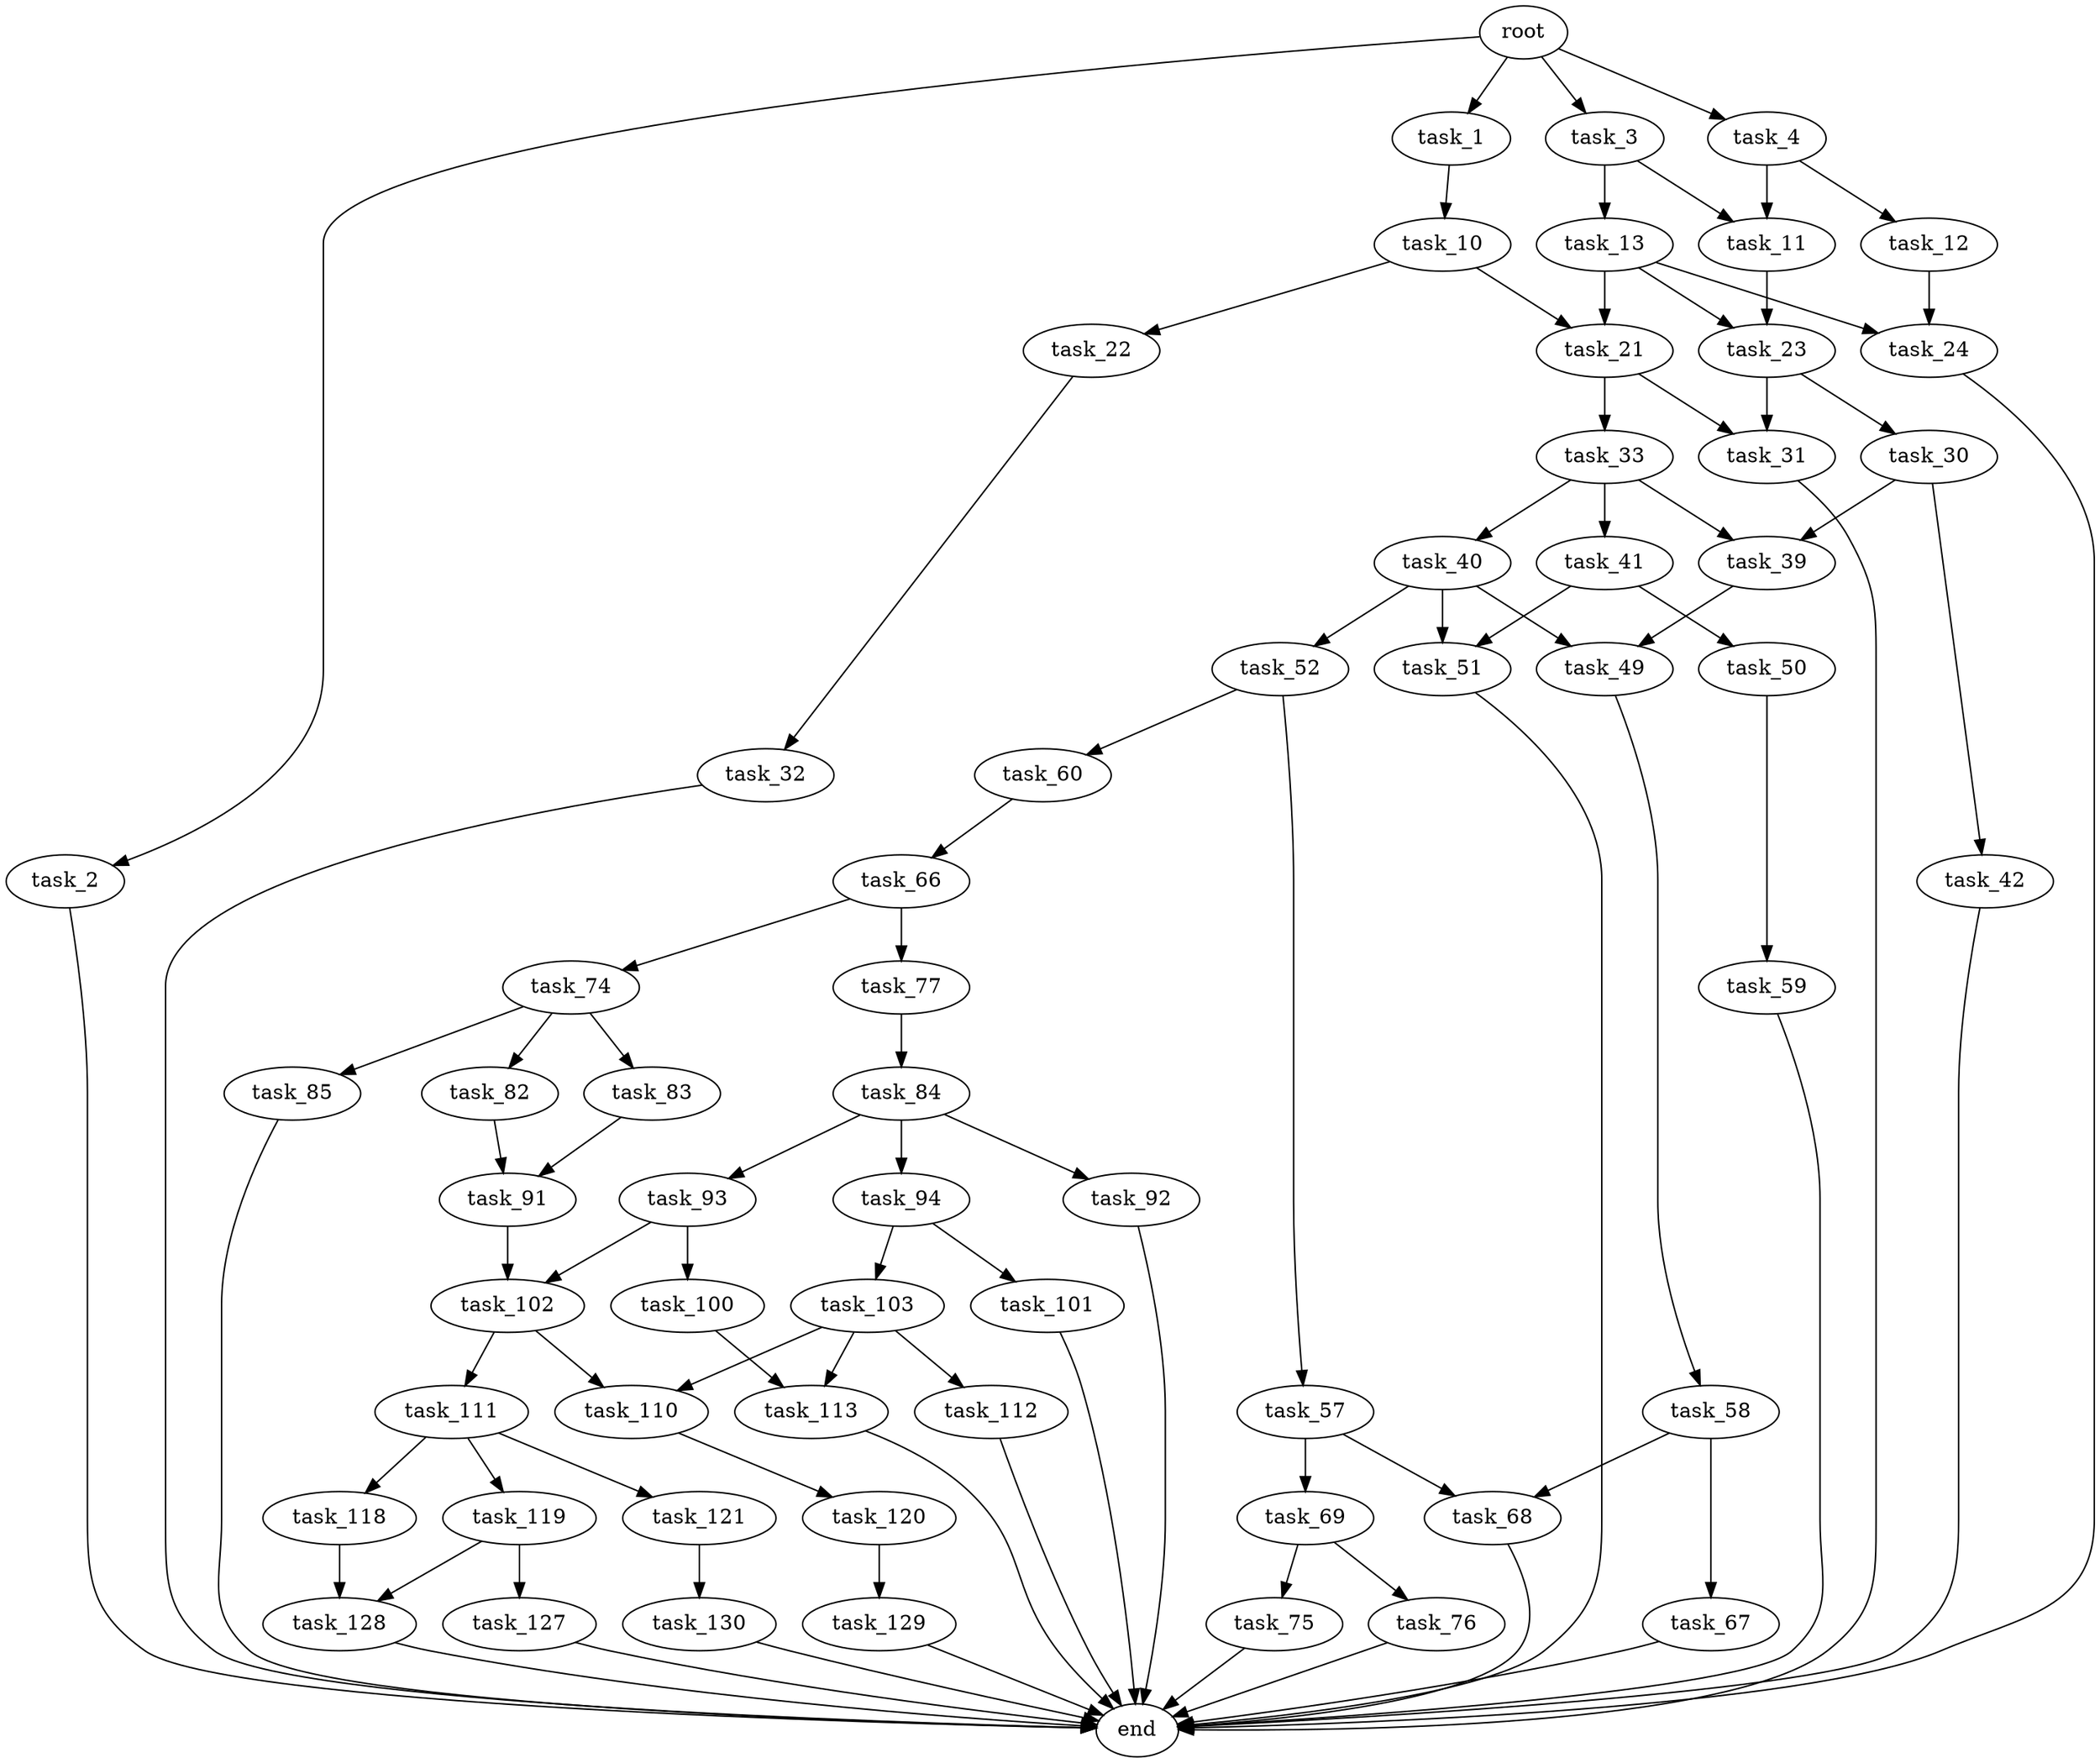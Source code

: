 digraph G {
  root [size="0.000000"];
  task_1 [size="4794651330.000000"];
  task_2 [size="18656889389.000000"];
  task_3 [size="306792596552.000000"];
  task_4 [size="173961711958.000000"];
  task_10 [size="37313958784.000000"];
  end [size="0.000000"];
  task_11 [size="27657044481.000000"];
  task_13 [size="12536613922.000000"];
  task_12 [size="75900868956.000000"];
  task_21 [size="10011557251.000000"];
  task_22 [size="2478353760.000000"];
  task_23 [size="16745695056.000000"];
  task_24 [size="265524258656.000000"];
  task_31 [size="1280530124.000000"];
  task_33 [size="68719476736.000000"];
  task_32 [size="20700183409.000000"];
  task_30 [size="28991029248.000000"];
  task_39 [size="870646411.000000"];
  task_42 [size="72310330853.000000"];
  task_40 [size="68719476736.000000"];
  task_41 [size="24508194491.000000"];
  task_49 [size="8589934592.000000"];
  task_51 [size="68719476736.000000"];
  task_52 [size="141491668968.000000"];
  task_50 [size="618902482658.000000"];
  task_58 [size="68719476736.000000"];
  task_59 [size="5490953641.000000"];
  task_57 [size="231928233984.000000"];
  task_60 [size="21255287974.000000"];
  task_68 [size="3127971732.000000"];
  task_69 [size="1012164145641.000000"];
  task_67 [size="28901345383.000000"];
  task_66 [size="225202994229.000000"];
  task_74 [size="4759436322.000000"];
  task_77 [size="40910243109.000000"];
  task_75 [size="1324222309.000000"];
  task_76 [size="830258754.000000"];
  task_82 [size="368293445632.000000"];
  task_83 [size="8589934592.000000"];
  task_85 [size="231928233984.000000"];
  task_84 [size="472742730615.000000"];
  task_91 [size="48804449472.000000"];
  task_92 [size="68719476736.000000"];
  task_93 [size="30638467022.000000"];
  task_94 [size="1399358595333.000000"];
  task_102 [size="1073741824000.000000"];
  task_100 [size="549755813888.000000"];
  task_101 [size="34043638766.000000"];
  task_103 [size="395459003605.000000"];
  task_113 [size="2263371491.000000"];
  task_110 [size="3824717222.000000"];
  task_111 [size="1069763350.000000"];
  task_112 [size="368293445632.000000"];
  task_120 [size="67912202424.000000"];
  task_118 [size="28991029248.000000"];
  task_119 [size="3363034568.000000"];
  task_121 [size="900543363142.000000"];
  task_128 [size="11176776281.000000"];
  task_127 [size="4143620735.000000"];
  task_129 [size="8811956299.000000"];
  task_130 [size="627054212.000000"];

  root -> task_1 [size="1.000000"];
  root -> task_2 [size="1.000000"];
  root -> task_3 [size="1.000000"];
  root -> task_4 [size="1.000000"];
  task_1 -> task_10 [size="75497472.000000"];
  task_2 -> end [size="1.000000"];
  task_3 -> task_11 [size="209715200.000000"];
  task_3 -> task_13 [size="209715200.000000"];
  task_4 -> task_11 [size="209715200.000000"];
  task_4 -> task_12 [size="209715200.000000"];
  task_10 -> task_21 [size="33554432.000000"];
  task_10 -> task_22 [size="33554432.000000"];
  task_11 -> task_23 [size="679477248.000000"];
  task_13 -> task_21 [size="301989888.000000"];
  task_13 -> task_23 [size="301989888.000000"];
  task_13 -> task_24 [size="301989888.000000"];
  task_12 -> task_24 [size="134217728.000000"];
  task_21 -> task_31 [size="301989888.000000"];
  task_21 -> task_33 [size="301989888.000000"];
  task_22 -> task_32 [size="134217728.000000"];
  task_23 -> task_30 [size="838860800.000000"];
  task_23 -> task_31 [size="838860800.000000"];
  task_24 -> end [size="1.000000"];
  task_31 -> end [size="1.000000"];
  task_33 -> task_39 [size="134217728.000000"];
  task_33 -> task_40 [size="134217728.000000"];
  task_33 -> task_41 [size="134217728.000000"];
  task_32 -> end [size="1.000000"];
  task_30 -> task_39 [size="75497472.000000"];
  task_30 -> task_42 [size="75497472.000000"];
  task_39 -> task_49 [size="33554432.000000"];
  task_42 -> end [size="1.000000"];
  task_40 -> task_49 [size="134217728.000000"];
  task_40 -> task_51 [size="134217728.000000"];
  task_40 -> task_52 [size="134217728.000000"];
  task_41 -> task_50 [size="838860800.000000"];
  task_41 -> task_51 [size="838860800.000000"];
  task_49 -> task_58 [size="33554432.000000"];
  task_51 -> end [size="1.000000"];
  task_52 -> task_57 [size="536870912.000000"];
  task_52 -> task_60 [size="536870912.000000"];
  task_50 -> task_59 [size="679477248.000000"];
  task_58 -> task_67 [size="134217728.000000"];
  task_58 -> task_68 [size="134217728.000000"];
  task_59 -> end [size="1.000000"];
  task_57 -> task_68 [size="301989888.000000"];
  task_57 -> task_69 [size="301989888.000000"];
  task_60 -> task_66 [size="411041792.000000"];
  task_68 -> end [size="1.000000"];
  task_69 -> task_75 [size="679477248.000000"];
  task_69 -> task_76 [size="679477248.000000"];
  task_67 -> end [size="1.000000"];
  task_66 -> task_74 [size="301989888.000000"];
  task_66 -> task_77 [size="301989888.000000"];
  task_74 -> task_82 [size="134217728.000000"];
  task_74 -> task_83 [size="134217728.000000"];
  task_74 -> task_85 [size="134217728.000000"];
  task_77 -> task_84 [size="75497472.000000"];
  task_75 -> end [size="1.000000"];
  task_76 -> end [size="1.000000"];
  task_82 -> task_91 [size="411041792.000000"];
  task_83 -> task_91 [size="33554432.000000"];
  task_85 -> end [size="1.000000"];
  task_84 -> task_92 [size="838860800.000000"];
  task_84 -> task_93 [size="838860800.000000"];
  task_84 -> task_94 [size="838860800.000000"];
  task_91 -> task_102 [size="838860800.000000"];
  task_92 -> end [size="1.000000"];
  task_93 -> task_100 [size="838860800.000000"];
  task_93 -> task_102 [size="838860800.000000"];
  task_94 -> task_101 [size="838860800.000000"];
  task_94 -> task_103 [size="838860800.000000"];
  task_102 -> task_110 [size="838860800.000000"];
  task_102 -> task_111 [size="838860800.000000"];
  task_100 -> task_113 [size="536870912.000000"];
  task_101 -> end [size="1.000000"];
  task_103 -> task_110 [size="411041792.000000"];
  task_103 -> task_112 [size="411041792.000000"];
  task_103 -> task_113 [size="411041792.000000"];
  task_113 -> end [size="1.000000"];
  task_110 -> task_120 [size="411041792.000000"];
  task_111 -> task_118 [size="33554432.000000"];
  task_111 -> task_119 [size="33554432.000000"];
  task_111 -> task_121 [size="33554432.000000"];
  task_112 -> end [size="1.000000"];
  task_120 -> task_129 [size="134217728.000000"];
  task_118 -> task_128 [size="75497472.000000"];
  task_119 -> task_127 [size="134217728.000000"];
  task_119 -> task_128 [size="134217728.000000"];
  task_121 -> task_130 [size="679477248.000000"];
  task_128 -> end [size="1.000000"];
  task_127 -> end [size="1.000000"];
  task_129 -> end [size="1.000000"];
  task_130 -> end [size="1.000000"];
}
